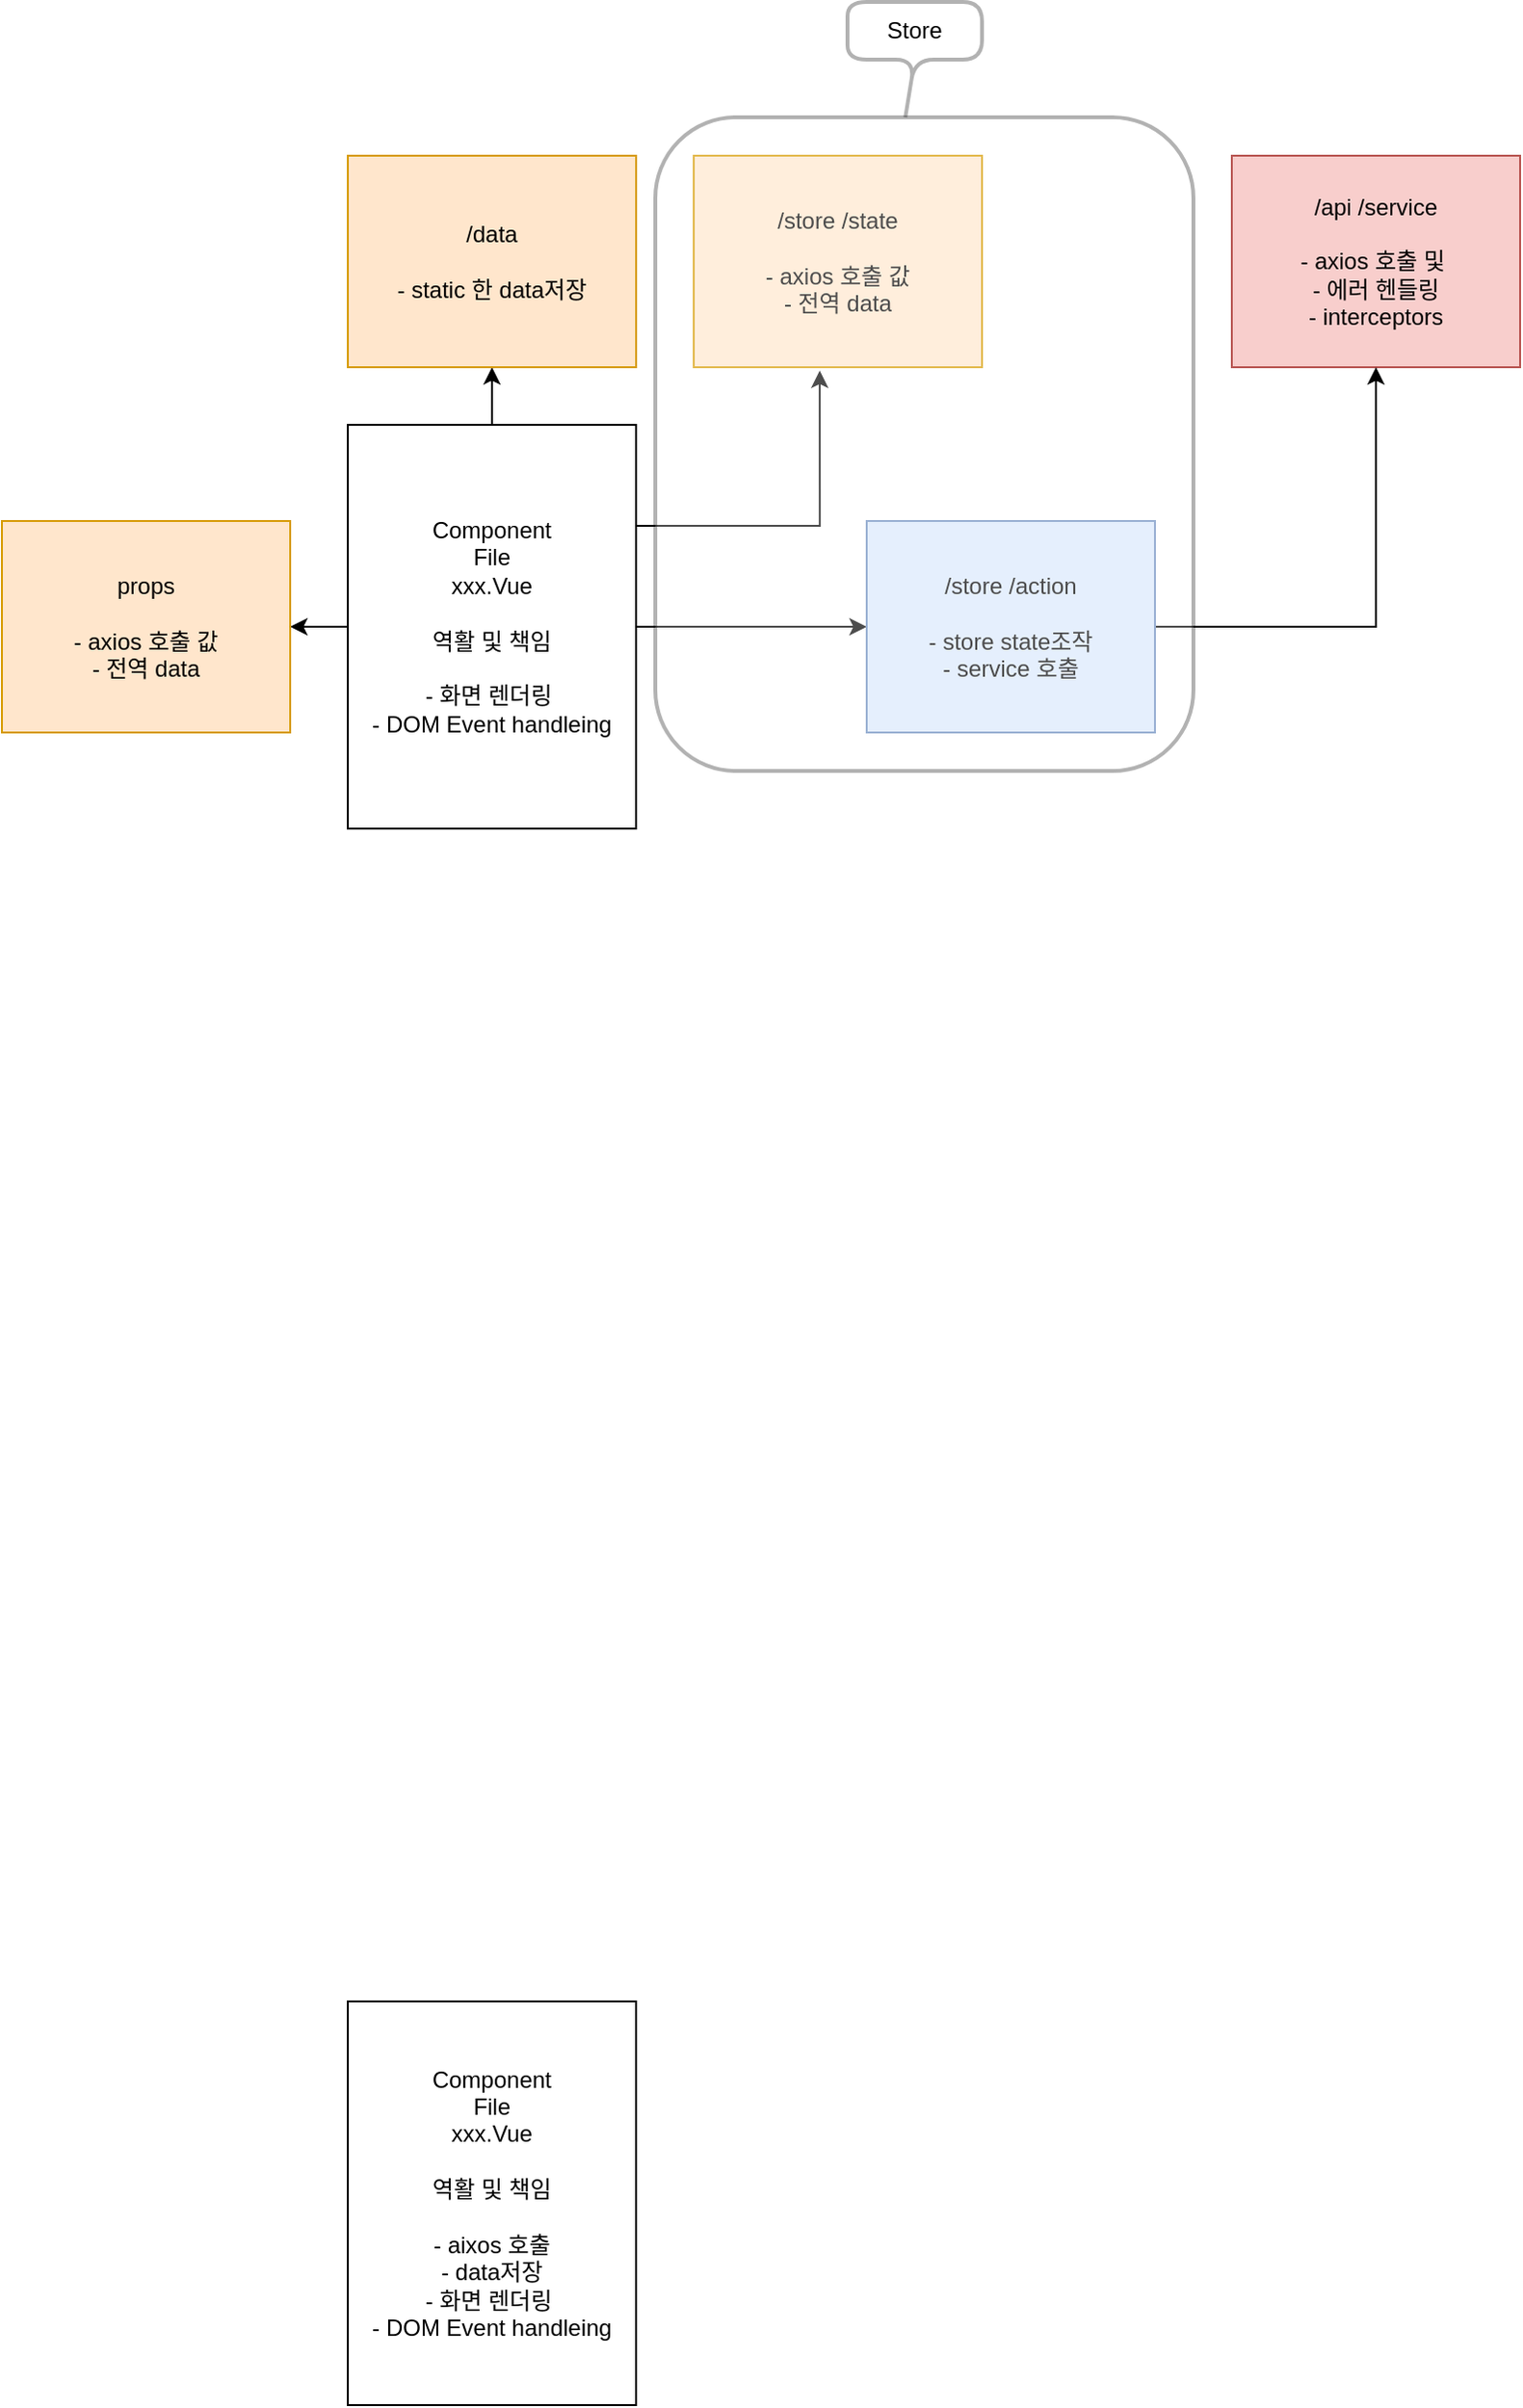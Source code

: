 <mxfile version="14.6.6" type="github">
  <diagram name="Page-1" id="90a13364-a465-7bf4-72fc-28e22215d7a0">
    <mxGraphModel dx="1108" dy="1931" grid="1" gridSize="10" guides="1" tooltips="1" connect="1" arrows="1" fold="1" page="1" pageScale="1.5" pageWidth="1169" pageHeight="826" background="#ffffff" math="0" shadow="0">
      <root>
        <mxCell id="0" style=";html=1;" />
        <mxCell id="1" style=";html=1;" parent="0" />
        <mxCell id="uRPZMDTlmhsTQCQ24-Lw-1" value="Component&lt;br&gt;File&lt;br&gt;xxx.Vue&lt;br&gt;&lt;br&gt;역활 및 책임&lt;br&gt;&lt;br&gt;- aixos 호출&lt;br&gt;- data저장&lt;br&gt;- 화면 렌더링&amp;nbsp;&lt;br&gt;- DOM Event handleing" style="rounded=0;whiteSpace=wrap;html=1;" vertex="1" parent="1">
          <mxGeometry x="280" y="1040" width="150" height="210" as="geometry" />
        </mxCell>
        <mxCell id="uRPZMDTlmhsTQCQ24-Lw-11" style="edgeStyle=orthogonalEdgeStyle;rounded=0;orthogonalLoop=1;jettySize=auto;html=1;exitX=1;exitY=0.25;exitDx=0;exitDy=0;entryX=0.437;entryY=1.016;entryDx=0;entryDy=0;entryPerimeter=0;" edge="1" parent="1" source="uRPZMDTlmhsTQCQ24-Lw-2" target="uRPZMDTlmhsTQCQ24-Lw-4">
          <mxGeometry relative="1" as="geometry" />
        </mxCell>
        <mxCell id="uRPZMDTlmhsTQCQ24-Lw-15" value="" style="edgeStyle=orthogonalEdgeStyle;rounded=0;orthogonalLoop=1;jettySize=auto;html=1;" edge="1" parent="1" source="uRPZMDTlmhsTQCQ24-Lw-2" target="uRPZMDTlmhsTQCQ24-Lw-6">
          <mxGeometry relative="1" as="geometry" />
        </mxCell>
        <mxCell id="uRPZMDTlmhsTQCQ24-Lw-16" value="" style="edgeStyle=orthogonalEdgeStyle;rounded=0;orthogonalLoop=1;jettySize=auto;html=1;" edge="1" parent="1" source="uRPZMDTlmhsTQCQ24-Lw-2" target="uRPZMDTlmhsTQCQ24-Lw-3">
          <mxGeometry relative="1" as="geometry" />
        </mxCell>
        <mxCell id="uRPZMDTlmhsTQCQ24-Lw-19" value="" style="edgeStyle=orthogonalEdgeStyle;rounded=0;orthogonalLoop=1;jettySize=auto;html=1;" edge="1" parent="1" source="uRPZMDTlmhsTQCQ24-Lw-2" target="uRPZMDTlmhsTQCQ24-Lw-17">
          <mxGeometry relative="1" as="geometry" />
        </mxCell>
        <mxCell id="uRPZMDTlmhsTQCQ24-Lw-2" value="Component&lt;br&gt;File&lt;br&gt;xxx.Vue&lt;br&gt;&lt;br&gt;역활 및 책임&lt;br&gt;&lt;br&gt;- 화면 렌더링&amp;nbsp;&lt;br&gt;- DOM Event handleing" style="rounded=0;whiteSpace=wrap;html=1;" vertex="1" parent="1">
          <mxGeometry x="280" y="220" width="150" height="210" as="geometry" />
        </mxCell>
        <mxCell id="uRPZMDTlmhsTQCQ24-Lw-3" value="/data&lt;br&gt;&lt;br&gt;- static 한 data저장" style="rounded=0;whiteSpace=wrap;html=1;fillColor=#ffe6cc;strokeColor=#d79b00;" vertex="1" parent="1">
          <mxGeometry x="280" y="80" width="150" height="110" as="geometry" />
        </mxCell>
        <mxCell id="uRPZMDTlmhsTQCQ24-Lw-4" value="/store /state&lt;br&gt;&lt;br&gt;- axios 호출 값&lt;br&gt;- 전역 data" style="rounded=0;whiteSpace=wrap;html=1;fillColor=#ffe6cc;strokeColor=#d79b00;" vertex="1" parent="1">
          <mxGeometry x="460" y="80" width="150" height="110" as="geometry" />
        </mxCell>
        <mxCell id="uRPZMDTlmhsTQCQ24-Lw-5" value="/api /service&lt;br&gt;&lt;br&gt;- axios 호출 및&amp;nbsp; &lt;br&gt;- 에러 헨들링&lt;br&gt;- interceptors" style="rounded=0;whiteSpace=wrap;html=1;fillColor=#f8cecc;strokeColor=#b85450;" vertex="1" parent="1">
          <mxGeometry x="740" y="80" width="150" height="110" as="geometry" />
        </mxCell>
        <mxCell id="uRPZMDTlmhsTQCQ24-Lw-6" value="props&lt;br&gt;&lt;br&gt;- axios 호출 값&lt;br&gt;- 전역 data" style="rounded=0;whiteSpace=wrap;html=1;fillColor=#ffe6cc;strokeColor=#d79b00;" vertex="1" parent="1">
          <mxGeometry x="100" y="270" width="150" height="110" as="geometry" />
        </mxCell>
        <mxCell id="uRPZMDTlmhsTQCQ24-Lw-20" value="" style="edgeStyle=orthogonalEdgeStyle;rounded=0;orthogonalLoop=1;jettySize=auto;html=1;" edge="1" parent="1" source="uRPZMDTlmhsTQCQ24-Lw-17" target="uRPZMDTlmhsTQCQ24-Lw-5">
          <mxGeometry relative="1" as="geometry" />
        </mxCell>
        <mxCell id="uRPZMDTlmhsTQCQ24-Lw-17" value="/store /action&lt;br&gt;&lt;br&gt;- store state조작&lt;br&gt;- service 호출" style="rounded=0;whiteSpace=wrap;html=1;fillColor=#dae8fc;strokeColor=#6c8ebf;" vertex="1" parent="1">
          <mxGeometry x="550" y="270" width="150" height="110" as="geometry" />
        </mxCell>
        <mxCell id="uRPZMDTlmhsTQCQ24-Lw-21" value="" style="rounded=1;whiteSpace=wrap;html=1;glass=0;strokeWidth=2;perimeterSpacing=20;opacity=30;" vertex="1" parent="1">
          <mxGeometry x="440" y="60" width="280" height="340" as="geometry" />
        </mxCell>
        <mxCell id="uRPZMDTlmhsTQCQ24-Lw-22" value="Store" style="shape=callout;whiteSpace=wrap;html=1;perimeter=calloutPerimeter;rounded=1;glass=0;strokeWidth=2;opacity=30;base=0;position2=0.43;" vertex="1" parent="1">
          <mxGeometry x="540" width="70" height="60" as="geometry" />
        </mxCell>
      </root>
    </mxGraphModel>
  </diagram>
</mxfile>
